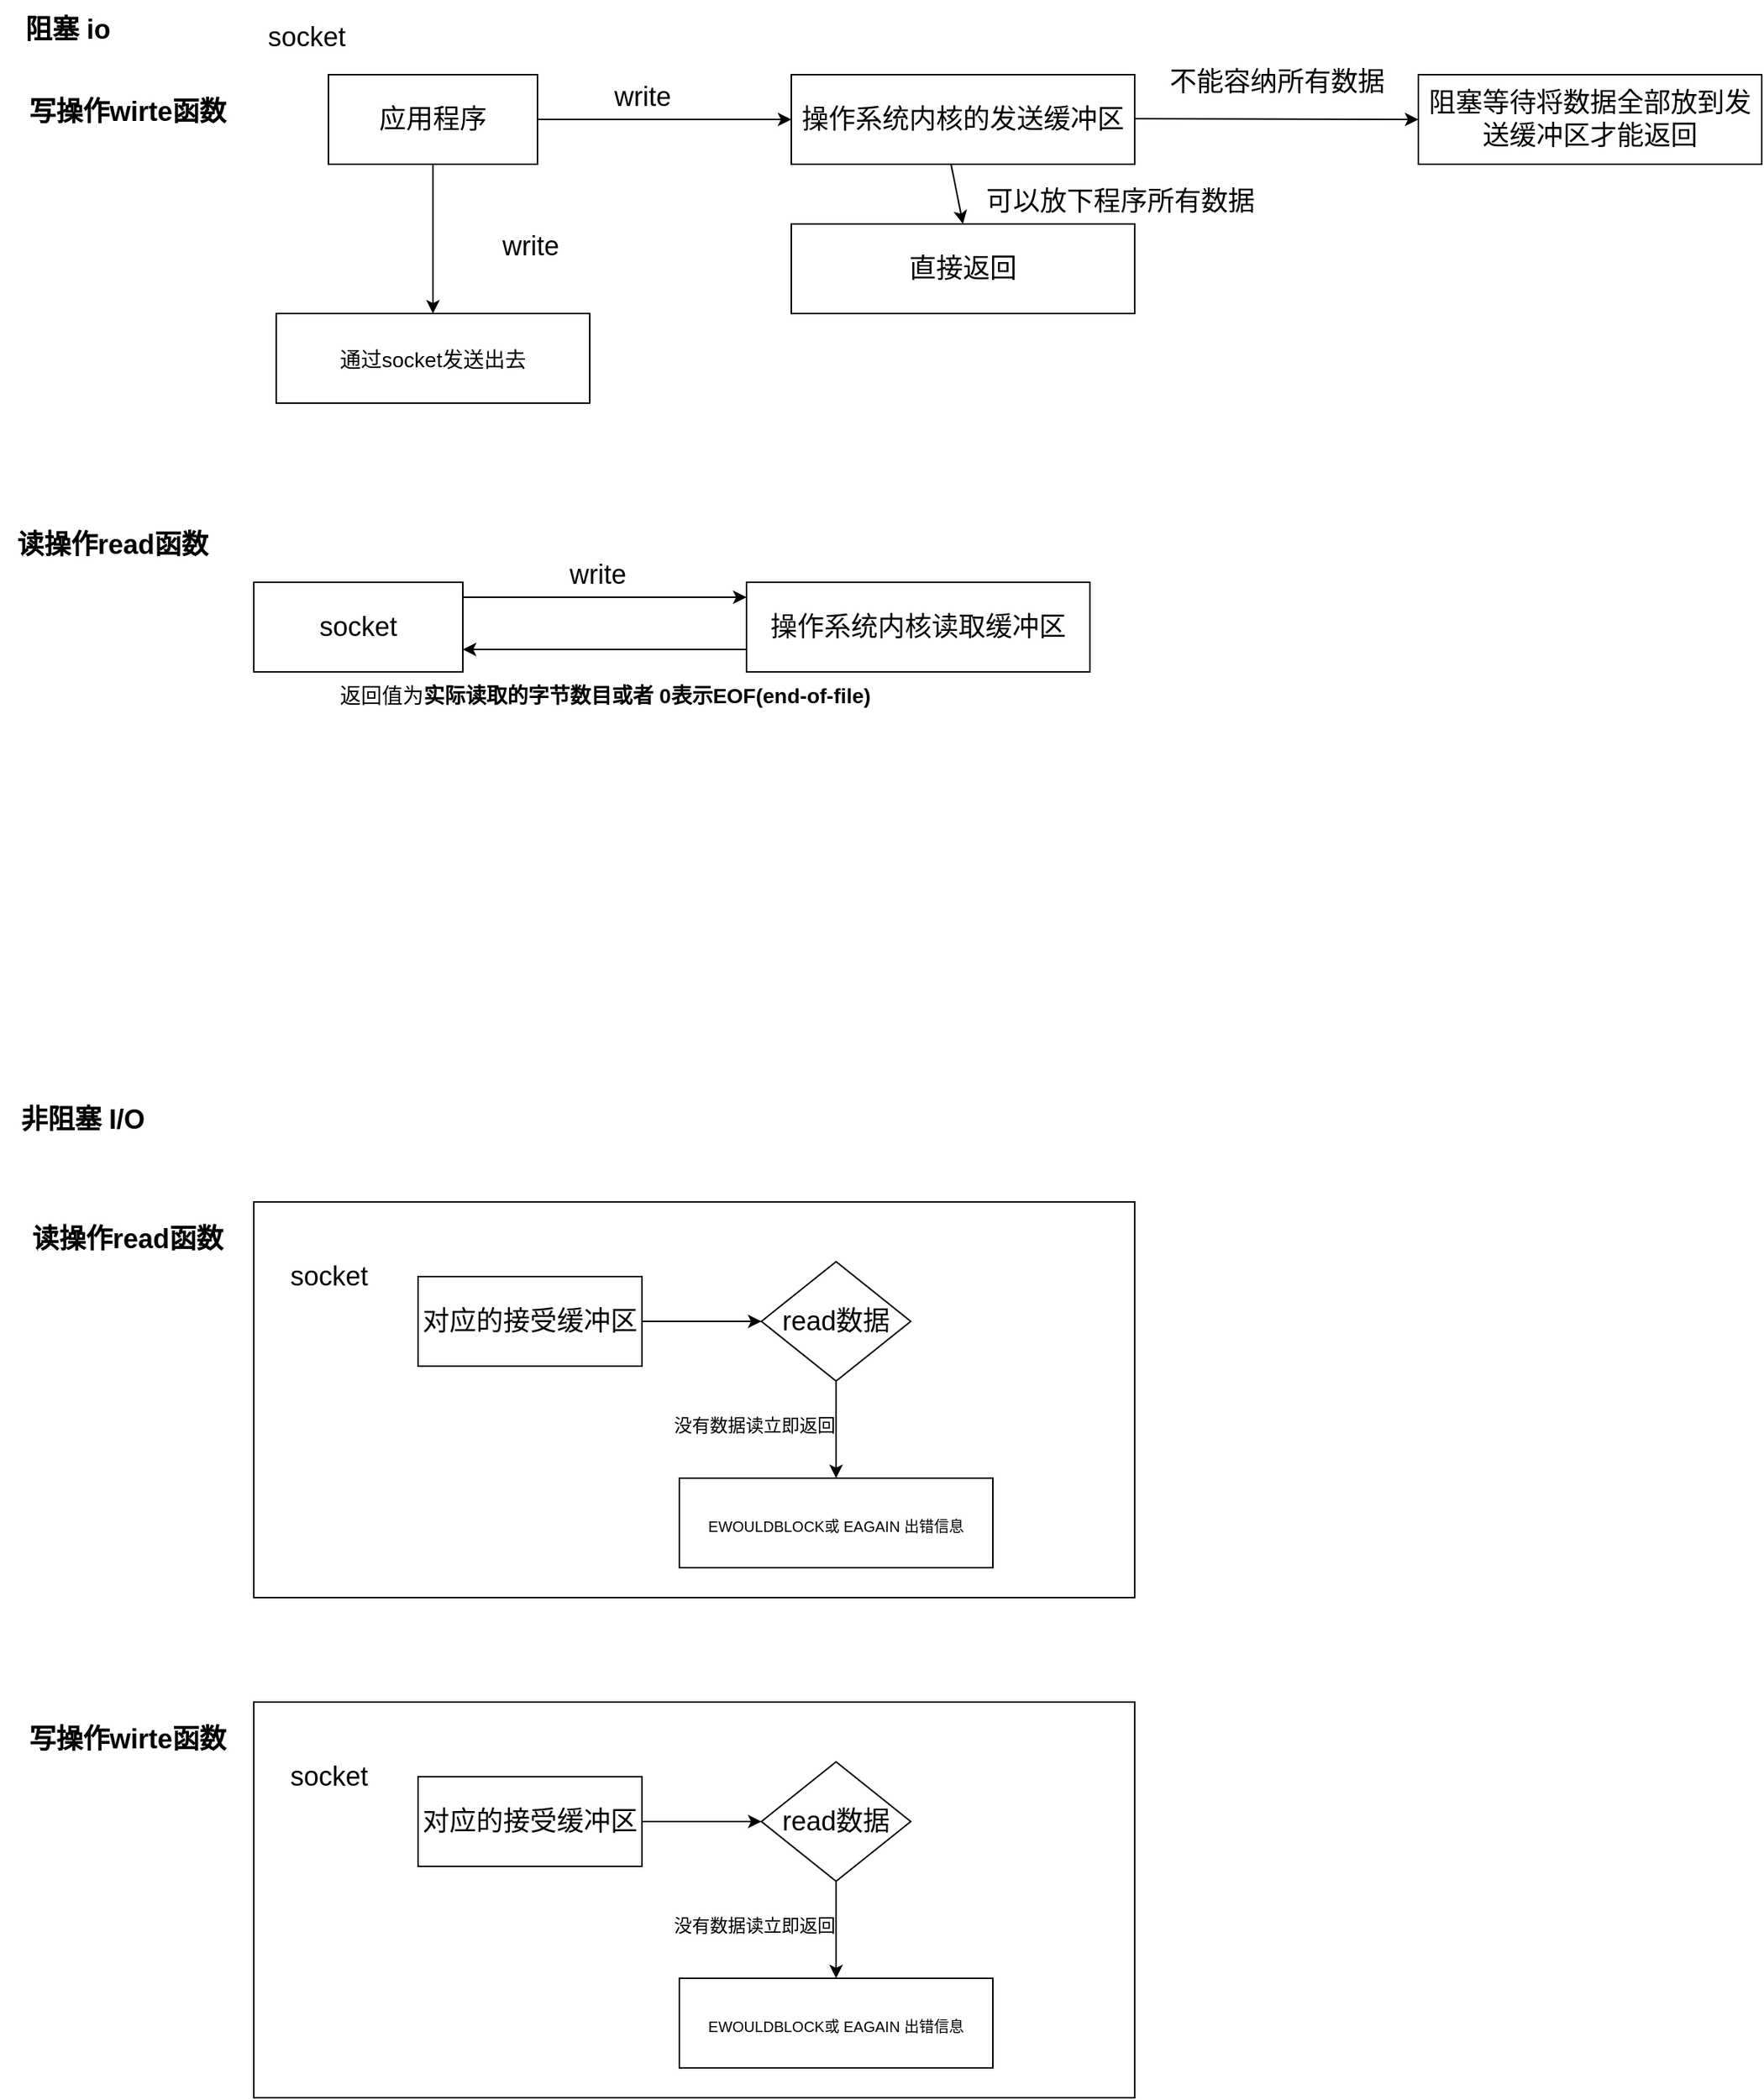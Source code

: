 <mxfile version="20.4.1" type="github">
  <diagram id="OnTdiCpOdUWxgo_nxiWs" name="第 1 页">
    <mxGraphModel dx="1378" dy="609" grid="1" gridSize="10" guides="1" tooltips="1" connect="1" arrows="1" fold="1" page="1" pageScale="1" pageWidth="827" pageHeight="1169" math="0" shadow="0">
      <root>
        <mxCell id="0" />
        <mxCell id="1" parent="0" />
        <mxCell id="bHkdKSp5bRuQLUvRUitD-2" value="" style="rounded=0;whiteSpace=wrap;html=1;" vertex="1" parent="1">
          <mxGeometry x="170" y="815" width="590" height="265" as="geometry" />
        </mxCell>
        <mxCell id="bHkdKSp5bRuQLUvRUitD-3" value="&lt;font style=&quot;font-size: 18px;&quot;&gt;&lt;b&gt;阻塞 io&lt;/b&gt;&lt;/font&gt;" style="text;html=1;resizable=0;autosize=1;align=center;verticalAlign=middle;points=[];fillColor=none;strokeColor=none;rounded=0;" vertex="1" parent="1">
          <mxGeometry x="5" y="10" width="80" height="40" as="geometry" />
        </mxCell>
        <mxCell id="bHkdKSp5bRuQLUvRUitD-5" value="&lt;font style=&quot;font-size: 18px;&quot;&gt;&lt;b&gt;非阻塞 I/O&lt;/b&gt;&lt;/font&gt;" style="text;html=1;resizable=0;autosize=1;align=center;verticalAlign=middle;points=[];fillColor=none;strokeColor=none;rounded=0;" vertex="1" parent="1">
          <mxGeometry y="740" width="110" height="40" as="geometry" />
        </mxCell>
        <mxCell id="bHkdKSp5bRuQLUvRUitD-6" value="&lt;article data-content=&quot;[{&amp;quot;type&amp;quot;:&amp;quot;block&amp;quot;,&amp;quot;id&amp;quot;:&amp;quot;ECZx-1654239543630&amp;quot;,&amp;quot;name&amp;quot;:&amp;quot;paragraph&amp;quot;,&amp;quot;data&amp;quot;:{},&amp;quot;nodes&amp;quot;:[{&amp;quot;type&amp;quot;:&amp;quot;text&amp;quot;,&amp;quot;id&amp;quot;:&amp;quot;fXnB-1654239543628&amp;quot;,&amp;quot;leaves&amp;quot;:[{&amp;quot;text&amp;quot;:&amp;quot;读操作&amp;quot;,&amp;quot;marks&amp;quot;:[{&amp;quot;type&amp;quot;:&amp;quot;fontSize&amp;quot;,&amp;quot;value&amp;quot;:18},{&amp;quot;type&amp;quot;:&amp;quot;bold&amp;quot;}]}]}],&amp;quot;state&amp;quot;:{}}]&quot;&gt;&lt;div style=&quot;line-height: 1.75; font-size: 14px; text-align: left;&quot;&gt;&lt;span style=&quot;font-size: 18px;font-weight: bold;&quot;&gt;读操作read函数&lt;/span&gt;&lt;/div&gt;&lt;/article&gt;" style="text;html=1;resizable=0;autosize=1;align=center;verticalAlign=middle;points=[];fillColor=none;strokeColor=none;rounded=0;fontSize=18;" vertex="1" parent="1">
          <mxGeometry x="10" y="815" width="150" height="50" as="geometry" />
        </mxCell>
        <mxCell id="bHkdKSp5bRuQLUvRUitD-7" value="&lt;article data-content=&quot;[{&amp;quot;type&amp;quot;:&amp;quot;block&amp;quot;,&amp;quot;id&amp;quot;:&amp;quot;ECZx-1654239543630&amp;quot;,&amp;quot;name&amp;quot;:&amp;quot;paragraph&amp;quot;,&amp;quot;data&amp;quot;:{},&amp;quot;nodes&amp;quot;:[{&amp;quot;type&amp;quot;:&amp;quot;text&amp;quot;,&amp;quot;id&amp;quot;:&amp;quot;fXnB-1654239543628&amp;quot;,&amp;quot;leaves&amp;quot;:[{&amp;quot;text&amp;quot;:&amp;quot;读操作&amp;quot;,&amp;quot;marks&amp;quot;:[{&amp;quot;type&amp;quot;:&amp;quot;fontSize&amp;quot;,&amp;quot;value&amp;quot;:18},{&amp;quot;type&amp;quot;:&amp;quot;bold&amp;quot;}]}]}],&amp;quot;state&amp;quot;:{}}]&quot;&gt;&lt;div style=&quot;line-height: 1.75; font-size: 14px; text-align: left;&quot;&gt;&lt;span style=&quot;font-size: 18px;&quot;&gt;socket&lt;/span&gt;&lt;/div&gt;&lt;/article&gt;" style="text;html=1;resizable=0;autosize=1;align=center;verticalAlign=middle;points=[];fillColor=none;strokeColor=none;rounded=0;fontSize=18;" vertex="1" parent="1">
          <mxGeometry x="180" y="840" width="80" height="50" as="geometry" />
        </mxCell>
        <mxCell id="bHkdKSp5bRuQLUvRUitD-10" value="" style="edgeStyle=orthogonalEdgeStyle;rounded=0;orthogonalLoop=1;jettySize=auto;html=1;fontSize=18;" edge="1" parent="1" source="bHkdKSp5bRuQLUvRUitD-8">
          <mxGeometry relative="1" as="geometry">
            <mxPoint x="510" y="895" as="targetPoint" />
          </mxGeometry>
        </mxCell>
        <mxCell id="bHkdKSp5bRuQLUvRUitD-8" value="对应的接受缓冲区" style="rounded=0;whiteSpace=wrap;html=1;fontSize=18;" vertex="1" parent="1">
          <mxGeometry x="280" y="865" width="150" height="60" as="geometry" />
        </mxCell>
        <mxCell id="bHkdKSp5bRuQLUvRUitD-20" value="" style="edgeStyle=orthogonalEdgeStyle;rounded=0;orthogonalLoop=1;jettySize=auto;html=1;fontSize=18;" edge="1" parent="1" source="bHkdKSp5bRuQLUvRUitD-13" target="bHkdKSp5bRuQLUvRUitD-19">
          <mxGeometry relative="1" as="geometry" />
        </mxCell>
        <mxCell id="bHkdKSp5bRuQLUvRUitD-13" value="&lt;span style=&quot;text-align: left;&quot;&gt;read&lt;/span&gt;数据" style="rhombus;whiteSpace=wrap;html=1;fontSize=18;" vertex="1" parent="1">
          <mxGeometry x="510" y="855" width="100" height="80" as="geometry" />
        </mxCell>
        <mxCell id="bHkdKSp5bRuQLUvRUitD-19" value="&lt;article data-content=&quot;[{&amp;quot;type&amp;quot;:&amp;quot;block&amp;quot;,&amp;quot;id&amp;quot;:&amp;quot;qyoK-1654239552444&amp;quot;,&amp;quot;name&amp;quot;:&amp;quot;paragraph&amp;quot;,&amp;quot;data&amp;quot;:{},&amp;quot;nodes&amp;quot;:[{&amp;quot;type&amp;quot;:&amp;quot;text&amp;quot;,&amp;quot;id&amp;quot;:&amp;quot;dOnc-1654239552442&amp;quot;,&amp;quot;leaves&amp;quot;:[{&amp;quot;text&amp;quot;:&amp;quot;EWOULDBLOCK&amp;quot;,&amp;quot;marks&amp;quot;:[{&amp;quot;type&amp;quot;:&amp;quot;fontSize&amp;quot;,&amp;quot;value&amp;quot;:18}]}]}],&amp;quot;state&amp;quot;:{}}]&quot;&gt;&lt;div style=&quot;line-height: 1.75; text-align: left;&quot;&gt;&lt;font style=&quot;font-size: 10px;&quot;&gt;&lt;font style=&quot;&quot;&gt;EWOULDBLOCK&lt;/font&gt;&lt;span style=&quot;background-color: initial;&quot;&gt;或 EAGAIN 出错信息&lt;/span&gt;&lt;/font&gt;&lt;/div&gt;&lt;/article&gt;" style="whiteSpace=wrap;html=1;fontSize=18;" vertex="1" parent="1">
          <mxGeometry x="455" y="1000" width="210" height="60" as="geometry" />
        </mxCell>
        <mxCell id="bHkdKSp5bRuQLUvRUitD-21" value="&lt;article data-content=&quot;[{&amp;quot;type&amp;quot;:&amp;quot;block&amp;quot;,&amp;quot;id&amp;quot;:&amp;quot;ECZx-1654239543630&amp;quot;,&amp;quot;name&amp;quot;:&amp;quot;paragraph&amp;quot;,&amp;quot;data&amp;quot;:{},&amp;quot;nodes&amp;quot;:[{&amp;quot;type&amp;quot;:&amp;quot;text&amp;quot;,&amp;quot;id&amp;quot;:&amp;quot;fXnB-1654239543628&amp;quot;,&amp;quot;leaves&amp;quot;:[{&amp;quot;text&amp;quot;:&amp;quot;读操作&amp;quot;,&amp;quot;marks&amp;quot;:[{&amp;quot;type&amp;quot;:&amp;quot;fontSize&amp;quot;,&amp;quot;value&amp;quot;:18},{&amp;quot;type&amp;quot;:&amp;quot;bold&amp;quot;}]}]}],&amp;quot;state&amp;quot;:{}}]&quot;&gt;&lt;div style=&quot;line-height: 1.75; text-align: left;&quot;&gt;&lt;font style=&quot;font-size: 12px;&quot;&gt;没有数据读立即返回&lt;/font&gt;&lt;/div&gt;&lt;/article&gt;" style="text;html=1;resizable=0;autosize=1;align=center;verticalAlign=middle;points=[];fillColor=none;strokeColor=none;rounded=0;fontSize=18;" vertex="1" parent="1">
          <mxGeometry x="440" y="937.5" width="130" height="50" as="geometry" />
        </mxCell>
        <mxCell id="bHkdKSp5bRuQLUvRUitD-23" value="" style="rounded=0;whiteSpace=wrap;html=1;" vertex="1" parent="1">
          <mxGeometry x="170" y="1150" width="590" height="265" as="geometry" />
        </mxCell>
        <mxCell id="bHkdKSp5bRuQLUvRUitD-24" value="&lt;article data-content=&quot;[{&amp;quot;type&amp;quot;:&amp;quot;block&amp;quot;,&amp;quot;id&amp;quot;:&amp;quot;ECZx-1654239543630&amp;quot;,&amp;quot;name&amp;quot;:&amp;quot;paragraph&amp;quot;,&amp;quot;data&amp;quot;:{},&amp;quot;nodes&amp;quot;:[{&amp;quot;type&amp;quot;:&amp;quot;text&amp;quot;,&amp;quot;id&amp;quot;:&amp;quot;fXnB-1654239543628&amp;quot;,&amp;quot;leaves&amp;quot;:[{&amp;quot;text&amp;quot;:&amp;quot;读操作&amp;quot;,&amp;quot;marks&amp;quot;:[{&amp;quot;type&amp;quot;:&amp;quot;fontSize&amp;quot;,&amp;quot;value&amp;quot;:18},{&amp;quot;type&amp;quot;:&amp;quot;bold&amp;quot;}]}]}],&amp;quot;state&amp;quot;:{}}]&quot;&gt;&lt;div style=&quot;line-height: 1.75; font-size: 14px; text-align: left;&quot;&gt;&lt;span style=&quot;font-size: 18px;font-weight: bold;&quot;&gt;写操作wirte函数&lt;/span&gt;&lt;/div&gt;&lt;/article&gt;" style="text;html=1;resizable=0;autosize=1;align=center;verticalAlign=middle;points=[];fillColor=none;strokeColor=none;rounded=0;fontSize=18;" vertex="1" parent="1">
          <mxGeometry x="5" y="1150" width="160" height="50" as="geometry" />
        </mxCell>
        <mxCell id="bHkdKSp5bRuQLUvRUitD-25" value="&lt;article data-content=&quot;[{&amp;quot;type&amp;quot;:&amp;quot;block&amp;quot;,&amp;quot;id&amp;quot;:&amp;quot;ECZx-1654239543630&amp;quot;,&amp;quot;name&amp;quot;:&amp;quot;paragraph&amp;quot;,&amp;quot;data&amp;quot;:{},&amp;quot;nodes&amp;quot;:[{&amp;quot;type&amp;quot;:&amp;quot;text&amp;quot;,&amp;quot;id&amp;quot;:&amp;quot;fXnB-1654239543628&amp;quot;,&amp;quot;leaves&amp;quot;:[{&amp;quot;text&amp;quot;:&amp;quot;读操作&amp;quot;,&amp;quot;marks&amp;quot;:[{&amp;quot;type&amp;quot;:&amp;quot;fontSize&amp;quot;,&amp;quot;value&amp;quot;:18},{&amp;quot;type&amp;quot;:&amp;quot;bold&amp;quot;}]}]}],&amp;quot;state&amp;quot;:{}}]&quot;&gt;&lt;div style=&quot;line-height: 1.75; font-size: 14px; text-align: left;&quot;&gt;&lt;span style=&quot;font-size: 18px;&quot;&gt;socket&lt;/span&gt;&lt;/div&gt;&lt;/article&gt;" style="text;html=1;resizable=0;autosize=1;align=center;verticalAlign=middle;points=[];fillColor=none;strokeColor=none;rounded=0;fontSize=18;" vertex="1" parent="1">
          <mxGeometry x="180" y="1175" width="80" height="50" as="geometry" />
        </mxCell>
        <mxCell id="bHkdKSp5bRuQLUvRUitD-26" value="" style="edgeStyle=orthogonalEdgeStyle;rounded=0;orthogonalLoop=1;jettySize=auto;html=1;fontSize=18;" edge="1" parent="1" source="bHkdKSp5bRuQLUvRUitD-27">
          <mxGeometry relative="1" as="geometry">
            <mxPoint x="510" y="1230" as="targetPoint" />
          </mxGeometry>
        </mxCell>
        <mxCell id="bHkdKSp5bRuQLUvRUitD-27" value="对应的接受缓冲区" style="rounded=0;whiteSpace=wrap;html=1;fontSize=18;" vertex="1" parent="1">
          <mxGeometry x="280" y="1200" width="150" height="60" as="geometry" />
        </mxCell>
        <mxCell id="bHkdKSp5bRuQLUvRUitD-28" value="" style="edgeStyle=orthogonalEdgeStyle;rounded=0;orthogonalLoop=1;jettySize=auto;html=1;fontSize=18;" edge="1" parent="1" source="bHkdKSp5bRuQLUvRUitD-29" target="bHkdKSp5bRuQLUvRUitD-30">
          <mxGeometry relative="1" as="geometry" />
        </mxCell>
        <mxCell id="bHkdKSp5bRuQLUvRUitD-29" value="&lt;span style=&quot;text-align: left;&quot;&gt;read&lt;/span&gt;数据" style="rhombus;whiteSpace=wrap;html=1;fontSize=18;" vertex="1" parent="1">
          <mxGeometry x="510" y="1190" width="100" height="80" as="geometry" />
        </mxCell>
        <mxCell id="bHkdKSp5bRuQLUvRUitD-30" value="&lt;article data-content=&quot;[{&amp;quot;type&amp;quot;:&amp;quot;block&amp;quot;,&amp;quot;id&amp;quot;:&amp;quot;qyoK-1654239552444&amp;quot;,&amp;quot;name&amp;quot;:&amp;quot;paragraph&amp;quot;,&amp;quot;data&amp;quot;:{},&amp;quot;nodes&amp;quot;:[{&amp;quot;type&amp;quot;:&amp;quot;text&amp;quot;,&amp;quot;id&amp;quot;:&amp;quot;dOnc-1654239552442&amp;quot;,&amp;quot;leaves&amp;quot;:[{&amp;quot;text&amp;quot;:&amp;quot;EWOULDBLOCK&amp;quot;,&amp;quot;marks&amp;quot;:[{&amp;quot;type&amp;quot;:&amp;quot;fontSize&amp;quot;,&amp;quot;value&amp;quot;:18}]}]}],&amp;quot;state&amp;quot;:{}}]&quot;&gt;&lt;div style=&quot;line-height: 1.75; text-align: left;&quot;&gt;&lt;font style=&quot;font-size: 10px;&quot;&gt;&lt;font style=&quot;&quot;&gt;EWOULDBLOCK&lt;/font&gt;&lt;span style=&quot;background-color: initial;&quot;&gt;或 EAGAIN 出错信息&lt;/span&gt;&lt;/font&gt;&lt;/div&gt;&lt;/article&gt;" style="whiteSpace=wrap;html=1;fontSize=18;" vertex="1" parent="1">
          <mxGeometry x="455" y="1335" width="210" height="60" as="geometry" />
        </mxCell>
        <mxCell id="bHkdKSp5bRuQLUvRUitD-31" value="&lt;article data-content=&quot;[{&amp;quot;type&amp;quot;:&amp;quot;block&amp;quot;,&amp;quot;id&amp;quot;:&amp;quot;ECZx-1654239543630&amp;quot;,&amp;quot;name&amp;quot;:&amp;quot;paragraph&amp;quot;,&amp;quot;data&amp;quot;:{},&amp;quot;nodes&amp;quot;:[{&amp;quot;type&amp;quot;:&amp;quot;text&amp;quot;,&amp;quot;id&amp;quot;:&amp;quot;fXnB-1654239543628&amp;quot;,&amp;quot;leaves&amp;quot;:[{&amp;quot;text&amp;quot;:&amp;quot;读操作&amp;quot;,&amp;quot;marks&amp;quot;:[{&amp;quot;type&amp;quot;:&amp;quot;fontSize&amp;quot;,&amp;quot;value&amp;quot;:18},{&amp;quot;type&amp;quot;:&amp;quot;bold&amp;quot;}]}]}],&amp;quot;state&amp;quot;:{}}]&quot;&gt;&lt;div style=&quot;line-height: 1.75; text-align: left;&quot;&gt;&lt;font style=&quot;font-size: 12px;&quot;&gt;没有数据读立即返回&lt;/font&gt;&lt;/div&gt;&lt;/article&gt;" style="text;html=1;resizable=0;autosize=1;align=center;verticalAlign=middle;points=[];fillColor=none;strokeColor=none;rounded=0;fontSize=18;" vertex="1" parent="1">
          <mxGeometry x="440" y="1272.5" width="130" height="50" as="geometry" />
        </mxCell>
        <mxCell id="bHkdKSp5bRuQLUvRUitD-33" value="&lt;article data-content=&quot;[{&amp;quot;type&amp;quot;:&amp;quot;block&amp;quot;,&amp;quot;id&amp;quot;:&amp;quot;ECZx-1654239543630&amp;quot;,&amp;quot;name&amp;quot;:&amp;quot;paragraph&amp;quot;,&amp;quot;data&amp;quot;:{},&amp;quot;nodes&amp;quot;:[{&amp;quot;type&amp;quot;:&amp;quot;text&amp;quot;,&amp;quot;id&amp;quot;:&amp;quot;fXnB-1654239543628&amp;quot;,&amp;quot;leaves&amp;quot;:[{&amp;quot;text&amp;quot;:&amp;quot;读操作&amp;quot;,&amp;quot;marks&amp;quot;:[{&amp;quot;type&amp;quot;:&amp;quot;fontSize&amp;quot;,&amp;quot;value&amp;quot;:18},{&amp;quot;type&amp;quot;:&amp;quot;bold&amp;quot;}]}]}],&amp;quot;state&amp;quot;:{}}]&quot;&gt;&lt;div style=&quot;line-height: 1.75; font-size: 14px; text-align: left;&quot;&gt;&lt;span style=&quot;font-size: 18px;font-weight: bold;&quot;&gt;写操作wirte函数&lt;/span&gt;&lt;/div&gt;&lt;/article&gt;" style="text;html=1;resizable=0;autosize=1;align=center;verticalAlign=middle;points=[];fillColor=none;strokeColor=none;rounded=0;fontSize=18;" vertex="1" parent="1">
          <mxGeometry x="5" y="60" width="160" height="50" as="geometry" />
        </mxCell>
        <mxCell id="bHkdKSp5bRuQLUvRUitD-34" value="&lt;article data-content=&quot;[{&amp;quot;type&amp;quot;:&amp;quot;block&amp;quot;,&amp;quot;id&amp;quot;:&amp;quot;ECZx-1654239543630&amp;quot;,&amp;quot;name&amp;quot;:&amp;quot;paragraph&amp;quot;,&amp;quot;data&amp;quot;:{},&amp;quot;nodes&amp;quot;:[{&amp;quot;type&amp;quot;:&amp;quot;text&amp;quot;,&amp;quot;id&amp;quot;:&amp;quot;fXnB-1654239543628&amp;quot;,&amp;quot;leaves&amp;quot;:[{&amp;quot;text&amp;quot;:&amp;quot;读操作&amp;quot;,&amp;quot;marks&amp;quot;:[{&amp;quot;type&amp;quot;:&amp;quot;fontSize&amp;quot;,&amp;quot;value&amp;quot;:18},{&amp;quot;type&amp;quot;:&amp;quot;bold&amp;quot;}]}]}],&amp;quot;state&amp;quot;:{}}]&quot;&gt;&lt;div style=&quot;line-height: 1.75; font-size: 14px; text-align: left;&quot;&gt;&lt;span style=&quot;font-size: 18px;&quot;&gt;socket&lt;/span&gt;&lt;/div&gt;&lt;/article&gt;" style="text;html=1;resizable=0;autosize=1;align=center;verticalAlign=middle;points=[];fillColor=none;strokeColor=none;rounded=0;fontSize=18;" vertex="1" parent="1">
          <mxGeometry x="165" y="10" width="80" height="50" as="geometry" />
        </mxCell>
        <mxCell id="bHkdKSp5bRuQLUvRUitD-36" value="操作系统内核的发送缓冲区" style="rounded=0;whiteSpace=wrap;html=1;fontSize=18;" vertex="1" parent="1">
          <mxGeometry x="530" y="60" width="230" height="60" as="geometry" />
        </mxCell>
        <mxCell id="bHkdKSp5bRuQLUvRUitD-39" value="&lt;article data-content=&quot;[{&amp;quot;type&amp;quot;:&amp;quot;block&amp;quot;,&amp;quot;id&amp;quot;:&amp;quot;qyoK-1654239552444&amp;quot;,&amp;quot;name&amp;quot;:&amp;quot;paragraph&amp;quot;,&amp;quot;data&amp;quot;:{},&amp;quot;nodes&amp;quot;:[{&amp;quot;type&amp;quot;:&amp;quot;text&amp;quot;,&amp;quot;id&amp;quot;:&amp;quot;dOnc-1654239552442&amp;quot;,&amp;quot;leaves&amp;quot;:[{&amp;quot;text&amp;quot;:&amp;quot;EWOULDBLOCK&amp;quot;,&amp;quot;marks&amp;quot;:[{&amp;quot;type&amp;quot;:&amp;quot;fontSize&amp;quot;,&amp;quot;value&amp;quot;:18}]}]}],&amp;quot;state&amp;quot;:{}}]&quot;&gt;&lt;div style=&quot;line-height: 1.75; text-align: left;&quot;&gt;&lt;span style=&quot;font-size: 14px;&quot;&gt;通过socket发送出去&lt;/span&gt;&lt;/div&gt;&lt;/article&gt;" style="whiteSpace=wrap;html=1;fontSize=18;" vertex="1" parent="1">
          <mxGeometry x="185" y="220" width="210" height="60" as="geometry" />
        </mxCell>
        <mxCell id="bHkdKSp5bRuQLUvRUitD-41" value="应用程序" style="rounded=0;whiteSpace=wrap;html=1;fontSize=18;" vertex="1" parent="1">
          <mxGeometry x="220" y="60" width="140" height="60" as="geometry" />
        </mxCell>
        <mxCell id="bHkdKSp5bRuQLUvRUitD-45" value="" style="edgeStyle=none;orthogonalLoop=1;jettySize=auto;html=1;rounded=0;fontSize=14;exitX=0.5;exitY=1;exitDx=0;exitDy=0;entryX=0.5;entryY=0;entryDx=0;entryDy=0;" edge="1" parent="1" source="bHkdKSp5bRuQLUvRUitD-41" target="bHkdKSp5bRuQLUvRUitD-39">
          <mxGeometry width="80" relative="1" as="geometry">
            <mxPoint x="460" y="210" as="sourcePoint" />
            <mxPoint x="310" y="210" as="targetPoint" />
            <Array as="points" />
          </mxGeometry>
        </mxCell>
        <mxCell id="bHkdKSp5bRuQLUvRUitD-46" value="" style="edgeStyle=none;orthogonalLoop=1;jettySize=auto;html=1;rounded=0;fontSize=14;exitX=1;exitY=0.5;exitDx=0;exitDy=0;entryX=0;entryY=0.5;entryDx=0;entryDy=0;" edge="1" parent="1" source="bHkdKSp5bRuQLUvRUitD-41" target="bHkdKSp5bRuQLUvRUitD-36">
          <mxGeometry width="80" relative="1" as="geometry">
            <mxPoint x="380" y="80" as="sourcePoint" />
            <mxPoint x="380" y="180" as="targetPoint" />
            <Array as="points" />
          </mxGeometry>
        </mxCell>
        <mxCell id="bHkdKSp5bRuQLUvRUitD-47" value="&lt;article data-content=&quot;[{&amp;quot;type&amp;quot;:&amp;quot;block&amp;quot;,&amp;quot;id&amp;quot;:&amp;quot;ECZx-1654239543630&amp;quot;,&amp;quot;name&amp;quot;:&amp;quot;paragraph&amp;quot;,&amp;quot;data&amp;quot;:{},&amp;quot;nodes&amp;quot;:[{&amp;quot;type&amp;quot;:&amp;quot;text&amp;quot;,&amp;quot;id&amp;quot;:&amp;quot;fXnB-1654239543628&amp;quot;,&amp;quot;leaves&amp;quot;:[{&amp;quot;text&amp;quot;:&amp;quot;读操作&amp;quot;,&amp;quot;marks&amp;quot;:[{&amp;quot;type&amp;quot;:&amp;quot;fontSize&amp;quot;,&amp;quot;value&amp;quot;:18},{&amp;quot;type&amp;quot;:&amp;quot;bold&amp;quot;}]}]}],&amp;quot;state&amp;quot;:{}}]&quot;&gt;&lt;div style=&quot;line-height: 1.75; font-size: 14px; text-align: left;&quot;&gt;&lt;span style=&quot;font-size: 18px;&quot;&gt;write&lt;/span&gt;&lt;br&gt;&lt;/div&gt;&lt;/article&gt;" style="text;html=1;resizable=0;autosize=1;align=center;verticalAlign=middle;points=[];fillColor=none;strokeColor=none;rounded=0;fontSize=18;" vertex="1" parent="1">
          <mxGeometry x="400" y="50" width="60" height="50" as="geometry" />
        </mxCell>
        <mxCell id="bHkdKSp5bRuQLUvRUitD-48" value="&lt;article data-content=&quot;[{&amp;quot;type&amp;quot;:&amp;quot;block&amp;quot;,&amp;quot;id&amp;quot;:&amp;quot;ECZx-1654239543630&amp;quot;,&amp;quot;name&amp;quot;:&amp;quot;paragraph&amp;quot;,&amp;quot;data&amp;quot;:{},&amp;quot;nodes&amp;quot;:[{&amp;quot;type&amp;quot;:&amp;quot;text&amp;quot;,&amp;quot;id&amp;quot;:&amp;quot;fXnB-1654239543628&amp;quot;,&amp;quot;leaves&amp;quot;:[{&amp;quot;text&amp;quot;:&amp;quot;读操作&amp;quot;,&amp;quot;marks&amp;quot;:[{&amp;quot;type&amp;quot;:&amp;quot;fontSize&amp;quot;,&amp;quot;value&amp;quot;:18},{&amp;quot;type&amp;quot;:&amp;quot;bold&amp;quot;}]}]}],&amp;quot;state&amp;quot;:{}}]&quot;&gt;&lt;div style=&quot;line-height: 1.75; font-size: 14px; text-align: left;&quot;&gt;&lt;span style=&quot;font-size: 18px;&quot;&gt;write&lt;/span&gt;&lt;br&gt;&lt;/div&gt;&lt;/article&gt;" style="text;html=1;resizable=0;autosize=1;align=center;verticalAlign=middle;points=[];fillColor=none;strokeColor=none;rounded=0;fontSize=18;" vertex="1" parent="1">
          <mxGeometry x="325" y="150" width="60" height="50" as="geometry" />
        </mxCell>
        <mxCell id="bHkdKSp5bRuQLUvRUitD-50" value="&lt;span style=&quot;text-align: left;&quot;&gt;直接返回&lt;/span&gt;" style="rounded=0;whiteSpace=wrap;html=1;fontSize=18;" vertex="1" parent="1">
          <mxGeometry x="530" y="160" width="230" height="60" as="geometry" />
        </mxCell>
        <mxCell id="bHkdKSp5bRuQLUvRUitD-53" value="阻塞等待将数据全部放到发送缓冲区才能返回" style="rounded=0;whiteSpace=wrap;html=1;fontSize=18;" vertex="1" parent="1">
          <mxGeometry x="950" y="60" width="230" height="60" as="geometry" />
        </mxCell>
        <mxCell id="bHkdKSp5bRuQLUvRUitD-55" value="" style="edgeStyle=none;orthogonalLoop=1;jettySize=auto;html=1;rounded=0;fontSize=14;exitX=1;exitY=0.5;exitDx=0;exitDy=0;entryX=0;entryY=0.5;entryDx=0;entryDy=0;" edge="1" parent="1" target="bHkdKSp5bRuQLUvRUitD-53">
          <mxGeometry width="80" relative="1" as="geometry">
            <mxPoint x="760" y="89.5" as="sourcePoint" />
            <mxPoint x="930" y="89.5" as="targetPoint" />
            <Array as="points" />
          </mxGeometry>
        </mxCell>
        <mxCell id="bHkdKSp5bRuQLUvRUitD-56" value="&lt;article data-content=&quot;[{&amp;quot;type&amp;quot;:&amp;quot;block&amp;quot;,&amp;quot;id&amp;quot;:&amp;quot;ECZx-1654239543630&amp;quot;,&amp;quot;name&amp;quot;:&amp;quot;paragraph&amp;quot;,&amp;quot;data&amp;quot;:{},&amp;quot;nodes&amp;quot;:[{&amp;quot;type&amp;quot;:&amp;quot;text&amp;quot;,&amp;quot;id&amp;quot;:&amp;quot;fXnB-1654239543628&amp;quot;,&amp;quot;leaves&amp;quot;:[{&amp;quot;text&amp;quot;:&amp;quot;读操作&amp;quot;,&amp;quot;marks&amp;quot;:[{&amp;quot;type&amp;quot;:&amp;quot;fontSize&amp;quot;,&amp;quot;value&amp;quot;:18},{&amp;quot;type&amp;quot;:&amp;quot;bold&amp;quot;}]}]}],&amp;quot;state&amp;quot;:{}}]&quot;&gt;&lt;div style=&quot;line-height: 1.75; font-size: 14px; text-align: left;&quot;&gt;&lt;span style=&quot;font-size: 18px; text-align: center;&quot;&gt;不能容纳所有数据&lt;/span&gt;&lt;br&gt;&lt;/div&gt;&lt;/article&gt;" style="text;html=1;resizable=0;autosize=1;align=center;verticalAlign=middle;points=[];fillColor=none;strokeColor=none;rounded=0;fontSize=18;" vertex="1" parent="1">
          <mxGeometry x="770" y="40" width="170" height="50" as="geometry" />
        </mxCell>
        <mxCell id="bHkdKSp5bRuQLUvRUitD-57" value="&lt;article data-content=&quot;[{&amp;quot;type&amp;quot;:&amp;quot;block&amp;quot;,&amp;quot;id&amp;quot;:&amp;quot;ECZx-1654239543630&amp;quot;,&amp;quot;name&amp;quot;:&amp;quot;paragraph&amp;quot;,&amp;quot;data&amp;quot;:{},&amp;quot;nodes&amp;quot;:[{&amp;quot;type&amp;quot;:&amp;quot;text&amp;quot;,&amp;quot;id&amp;quot;:&amp;quot;fXnB-1654239543628&amp;quot;,&amp;quot;leaves&amp;quot;:[{&amp;quot;text&amp;quot;:&amp;quot;读操作&amp;quot;,&amp;quot;marks&amp;quot;:[{&amp;quot;type&amp;quot;:&amp;quot;fontSize&amp;quot;,&amp;quot;value&amp;quot;:18},{&amp;quot;type&amp;quot;:&amp;quot;bold&amp;quot;}]}]}],&amp;quot;state&amp;quot;:{}}]&quot;&gt;&lt;div style=&quot;line-height: 1.75; font-size: 14px; text-align: left;&quot;&gt;&lt;span style=&quot;font-size: 18px; text-align: center;&quot;&gt;可以放下程序所有数据&lt;/span&gt;&lt;br&gt;&lt;/div&gt;&lt;/article&gt;" style="text;html=1;resizable=0;autosize=1;align=center;verticalAlign=middle;points=[];fillColor=none;strokeColor=none;rounded=0;fontSize=18;" vertex="1" parent="1">
          <mxGeometry x="650" y="120" width="200" height="50" as="geometry" />
        </mxCell>
        <mxCell id="bHkdKSp5bRuQLUvRUitD-59" value="" style="edgeStyle=none;orthogonalLoop=1;jettySize=auto;html=1;rounded=0;fontSize=14;exitX=1;exitY=0.5;exitDx=0;exitDy=0;entryX=0.5;entryY=0;entryDx=0;entryDy=0;" edge="1" parent="1" target="bHkdKSp5bRuQLUvRUitD-50">
          <mxGeometry width="80" relative="1" as="geometry">
            <mxPoint x="637" y="120" as="sourcePoint" />
            <mxPoint x="827" y="120.5" as="targetPoint" />
            <Array as="points" />
          </mxGeometry>
        </mxCell>
        <mxCell id="bHkdKSp5bRuQLUvRUitD-60" value="&lt;article data-content=&quot;[{&amp;quot;type&amp;quot;:&amp;quot;block&amp;quot;,&amp;quot;id&amp;quot;:&amp;quot;ECZx-1654239543630&amp;quot;,&amp;quot;name&amp;quot;:&amp;quot;paragraph&amp;quot;,&amp;quot;data&amp;quot;:{},&amp;quot;nodes&amp;quot;:[{&amp;quot;type&amp;quot;:&amp;quot;text&amp;quot;,&amp;quot;id&amp;quot;:&amp;quot;fXnB-1654239543628&amp;quot;,&amp;quot;leaves&amp;quot;:[{&amp;quot;text&amp;quot;:&amp;quot;读操作&amp;quot;,&amp;quot;marks&amp;quot;:[{&amp;quot;type&amp;quot;:&amp;quot;fontSize&amp;quot;,&amp;quot;value&amp;quot;:18},{&amp;quot;type&amp;quot;:&amp;quot;bold&amp;quot;}]}]}],&amp;quot;state&amp;quot;:{}}]&quot;&gt;&lt;div style=&quot;line-height: 1.75; font-size: 14px; text-align: left;&quot;&gt;&lt;span style=&quot;font-size: 18px;font-weight: bold;&quot;&gt;读操作read函数&lt;/span&gt;&lt;/div&gt;&lt;/article&gt;" style="text;html=1;resizable=0;autosize=1;align=center;verticalAlign=middle;points=[];fillColor=none;strokeColor=none;rounded=0;fontSize=18;" vertex="1" parent="1">
          <mxGeometry y="350" width="150" height="50" as="geometry" />
        </mxCell>
        <mxCell id="bHkdKSp5bRuQLUvRUitD-61" value="&lt;span style=&quot;text-align: left;&quot;&gt;socket&lt;/span&gt;" style="rounded=0;whiteSpace=wrap;html=1;fontSize=18;" vertex="1" parent="1">
          <mxGeometry x="170" y="400" width="140" height="60" as="geometry" />
        </mxCell>
        <mxCell id="bHkdKSp5bRuQLUvRUitD-62" value="操作系统内核读取缓冲区" style="rounded=0;whiteSpace=wrap;html=1;fontSize=18;" vertex="1" parent="1">
          <mxGeometry x="500" y="400" width="230" height="60" as="geometry" />
        </mxCell>
        <mxCell id="bHkdKSp5bRuQLUvRUitD-63" value="" style="edgeStyle=none;orthogonalLoop=1;jettySize=auto;html=1;rounded=0;fontSize=14;exitX=1;exitY=0.5;exitDx=0;exitDy=0;entryX=0;entryY=0.5;entryDx=0;entryDy=0;" edge="1" parent="1">
          <mxGeometry width="80" relative="1" as="geometry">
            <mxPoint x="310" y="410" as="sourcePoint" />
            <mxPoint x="500" y="410" as="targetPoint" />
            <Array as="points" />
          </mxGeometry>
        </mxCell>
        <mxCell id="bHkdKSp5bRuQLUvRUitD-64" value="&lt;article data-content=&quot;[{&amp;quot;type&amp;quot;:&amp;quot;block&amp;quot;,&amp;quot;id&amp;quot;:&amp;quot;ECZx-1654239543630&amp;quot;,&amp;quot;name&amp;quot;:&amp;quot;paragraph&amp;quot;,&amp;quot;data&amp;quot;:{},&amp;quot;nodes&amp;quot;:[{&amp;quot;type&amp;quot;:&amp;quot;text&amp;quot;,&amp;quot;id&amp;quot;:&amp;quot;fXnB-1654239543628&amp;quot;,&amp;quot;leaves&amp;quot;:[{&amp;quot;text&amp;quot;:&amp;quot;读操作&amp;quot;,&amp;quot;marks&amp;quot;:[{&amp;quot;type&amp;quot;:&amp;quot;fontSize&amp;quot;,&amp;quot;value&amp;quot;:18},{&amp;quot;type&amp;quot;:&amp;quot;bold&amp;quot;}]}]}],&amp;quot;state&amp;quot;:{}}]&quot;&gt;&lt;div style=&quot;line-height: 1.75; font-size: 14px; text-align: left;&quot;&gt;&lt;span style=&quot;font-size: 18px;&quot;&gt;write&lt;/span&gt;&lt;br&gt;&lt;/div&gt;&lt;/article&gt;" style="text;html=1;resizable=0;autosize=1;align=center;verticalAlign=middle;points=[];fillColor=none;strokeColor=none;rounded=0;fontSize=18;" vertex="1" parent="1">
          <mxGeometry x="370" y="370" width="60" height="50" as="geometry" />
        </mxCell>
        <mxCell id="bHkdKSp5bRuQLUvRUitD-65" value="" style="edgeStyle=none;orthogonalLoop=1;jettySize=auto;html=1;rounded=0;fontSize=14;exitX=0;exitY=0.75;exitDx=0;exitDy=0;entryX=1;entryY=0.75;entryDx=0;entryDy=0;" edge="1" parent="1" source="bHkdKSp5bRuQLUvRUitD-62" target="bHkdKSp5bRuQLUvRUitD-61">
          <mxGeometry width="80" relative="1" as="geometry">
            <mxPoint x="320" y="490" as="sourcePoint" />
            <mxPoint x="510" y="490" as="targetPoint" />
            <Array as="points" />
          </mxGeometry>
        </mxCell>
        <mxCell id="bHkdKSp5bRuQLUvRUitD-66" value="&lt;article data-content=&quot;[{&amp;quot;type&amp;quot;:&amp;quot;block&amp;quot;,&amp;quot;id&amp;quot;:&amp;quot;ECZx-1654239543630&amp;quot;,&amp;quot;name&amp;quot;:&amp;quot;paragraph&amp;quot;,&amp;quot;data&amp;quot;:{},&amp;quot;nodes&amp;quot;:[{&amp;quot;type&amp;quot;:&amp;quot;text&amp;quot;,&amp;quot;id&amp;quot;:&amp;quot;fXnB-1654239543628&amp;quot;,&amp;quot;leaves&amp;quot;:[{&amp;quot;text&amp;quot;:&amp;quot;读操作&amp;quot;,&amp;quot;marks&amp;quot;:[{&amp;quot;type&amp;quot;:&amp;quot;fontSize&amp;quot;,&amp;quot;value&amp;quot;:18},{&amp;quot;type&amp;quot;:&amp;quot;bold&amp;quot;}]}]}],&amp;quot;state&amp;quot;:{}}]&quot;&gt;&lt;div style=&quot;line-height: 1.75; text-align: left;&quot;&gt;&lt;font style=&quot;font-size: 14px;&quot;&gt;返回值为&lt;span style=&quot;font-weight: bold; background-color: initial;&quot;&gt;实际读取的字节数目或者 0表示EOF(end-of-file)&lt;/span&gt;&lt;/font&gt;&lt;/div&gt;&lt;/article&gt;" style="text;html=1;resizable=0;autosize=1;align=center;verticalAlign=middle;points=[];fillColor=none;strokeColor=none;rounded=0;fontSize=18;" vertex="1" parent="1">
          <mxGeometry x="215" y="450" width="380" height="50" as="geometry" />
        </mxCell>
      </root>
    </mxGraphModel>
  </diagram>
</mxfile>
